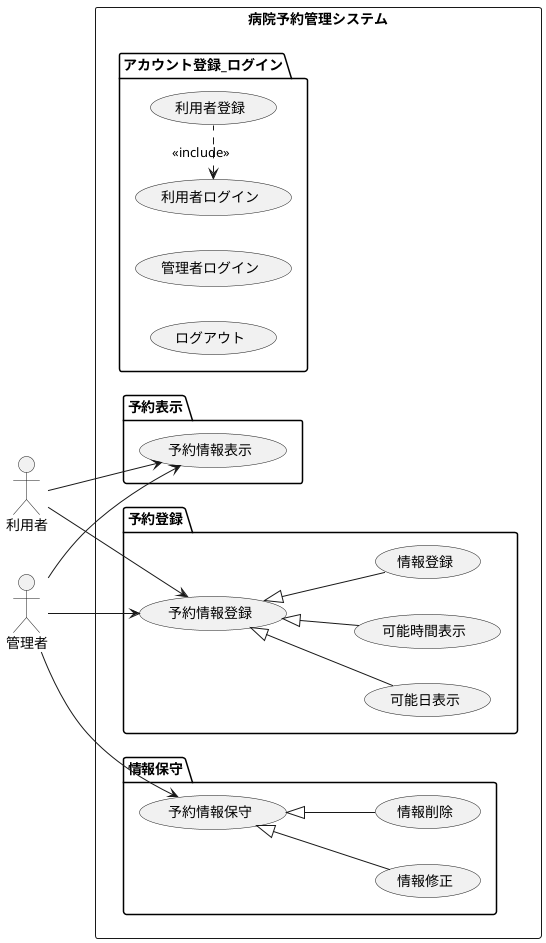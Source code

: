 @startuml ユースケース図
left to right direction
actor 利用者
actor 管理者
rectangle 病院予約管理システム {
    package  アカウント登録_ログイン{
    usecase 利用者登録
    usecase 利用者ログイン
    usecase 管理者ログイン
    usecase ログアウト
    利用者ログイン <. 利用者登録 : <<include>>
    }
        package 予約登録 {
            usecase 予約情報登録
            usecase 情報登録
            usecase 可能日表示
            usecase 可能時間表示
            予約情報登録 <|-- 情報登録
            予約情報登録 <|-- 可能日表示
            予約情報登録 <|-- 可能時間表示
            利用者 --> 予約情報登録
            管理者 --> 予約情報登録
        }
        package 情報保守 {
            usecase 予約情報保守
            usecase 情報修正
            usecase 情報削除
            予約情報保守 <|-- 情報修正
            予約情報保守 <|-- 情報削除
            管理者 --> 予約情報保守 
        }
    
        package 予約表示 {
            usecase 予約情報表示 
            利用者 -> 予約情報表示
            管理者 --> 予約情報表示
        }
}

@enduml